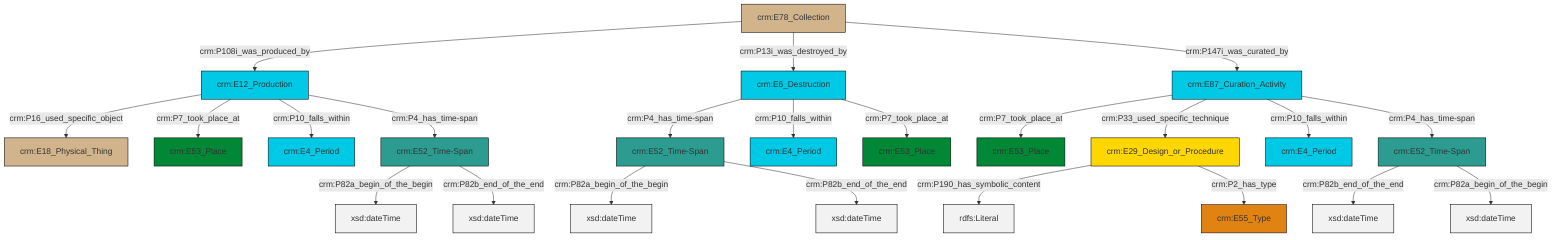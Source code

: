 graph TD
classDef Literal fill:#f2f2f2,stroke:#000000;
classDef CRM_Entity fill:#FFFFFF,stroke:#000000;
classDef Temporal_Entity fill:#00C9E6, stroke:#000000;
classDef Type fill:#E18312, stroke:#000000;
classDef Time-Span fill:#2C9C91, stroke:#000000;
classDef Appellation fill:#FFEB7F, stroke:#000000;
classDef Place fill:#008836, stroke:#000000;
classDef Persistent_Item fill:#B266B2, stroke:#000000;
classDef Conceptual_Object fill:#FFD700, stroke:#000000;
classDef Physical_Thing fill:#D2B48C, stroke:#000000;
classDef Actor fill:#f58aad, stroke:#000000;
classDef PC_Classes fill:#4ce600, stroke:#000000;
classDef Multi fill:#cccccc,stroke:#000000;

4["crm:E52_Time-Span"]:::Time-Span -->|crm:P82a_begin_of_the_begin| 5[xsd:dateTime]:::Literal
6["crm:E6_Destruction"]:::Temporal_Entity -->|crm:P4_has_time-span| 7["crm:E52_Time-Span"]:::Time-Span
12["crm:E78_Collection"]:::Physical_Thing -->|crm:P108i_was_produced_by| 16["crm:E12_Production"]:::Temporal_Entity
7["crm:E52_Time-Span"]:::Time-Span -->|crm:P82a_begin_of_the_begin| 19[xsd:dateTime]:::Literal
2["crm:E87_Curation_Activity"]:::Temporal_Entity -->|crm:P7_took_place_at| 8["crm:E53_Place"]:::Place
12["crm:E78_Collection"]:::Physical_Thing -->|crm:P13i_was_destroyed_by| 6["crm:E6_Destruction"]:::Temporal_Entity
14["crm:E52_Time-Span"]:::Time-Span -->|crm:P82b_end_of_the_end| 23[xsd:dateTime]:::Literal
10["crm:E29_Design_or_Procedure"]:::Conceptual_Object -->|crm:P190_has_symbolic_content| 24[rdfs:Literal]:::Literal
12["crm:E78_Collection"]:::Physical_Thing -->|crm:P147i_was_curated_by| 2["crm:E87_Curation_Activity"]:::Temporal_Entity
14["crm:E52_Time-Span"]:::Time-Span -->|crm:P82a_begin_of_the_begin| 29[xsd:dateTime]:::Literal
16["crm:E12_Production"]:::Temporal_Entity -->|crm:P16_used_specific_object| 27["crm:E18_Physical_Thing"]:::Physical_Thing
7["crm:E52_Time-Span"]:::Time-Span -->|crm:P82b_end_of_the_end| 35[xsd:dateTime]:::Literal
2["crm:E87_Curation_Activity"]:::Temporal_Entity -->|crm:P33_used_specific_technique| 10["crm:E29_Design_or_Procedure"]:::Conceptual_Object
6["crm:E6_Destruction"]:::Temporal_Entity -->|crm:P10_falls_within| 31["crm:E4_Period"]:::Temporal_Entity
16["crm:E12_Production"]:::Temporal_Entity -->|crm:P7_took_place_at| 21["crm:E53_Place"]:::Place
10["crm:E29_Design_or_Procedure"]:::Conceptual_Object -->|crm:P2_has_type| 36["crm:E55_Type"]:::Type
6["crm:E6_Destruction"]:::Temporal_Entity -->|crm:P7_took_place_at| 17["crm:E53_Place"]:::Place
16["crm:E12_Production"]:::Temporal_Entity -->|crm:P10_falls_within| 0["crm:E4_Period"]:::Temporal_Entity
16["crm:E12_Production"]:::Temporal_Entity -->|crm:P4_has_time-span| 4["crm:E52_Time-Span"]:::Time-Span
2["crm:E87_Curation_Activity"]:::Temporal_Entity -->|crm:P10_falls_within| 25["crm:E4_Period"]:::Temporal_Entity
4["crm:E52_Time-Span"]:::Time-Span -->|crm:P82b_end_of_the_end| 38[xsd:dateTime]:::Literal
2["crm:E87_Curation_Activity"]:::Temporal_Entity -->|crm:P4_has_time-span| 14["crm:E52_Time-Span"]:::Time-Span